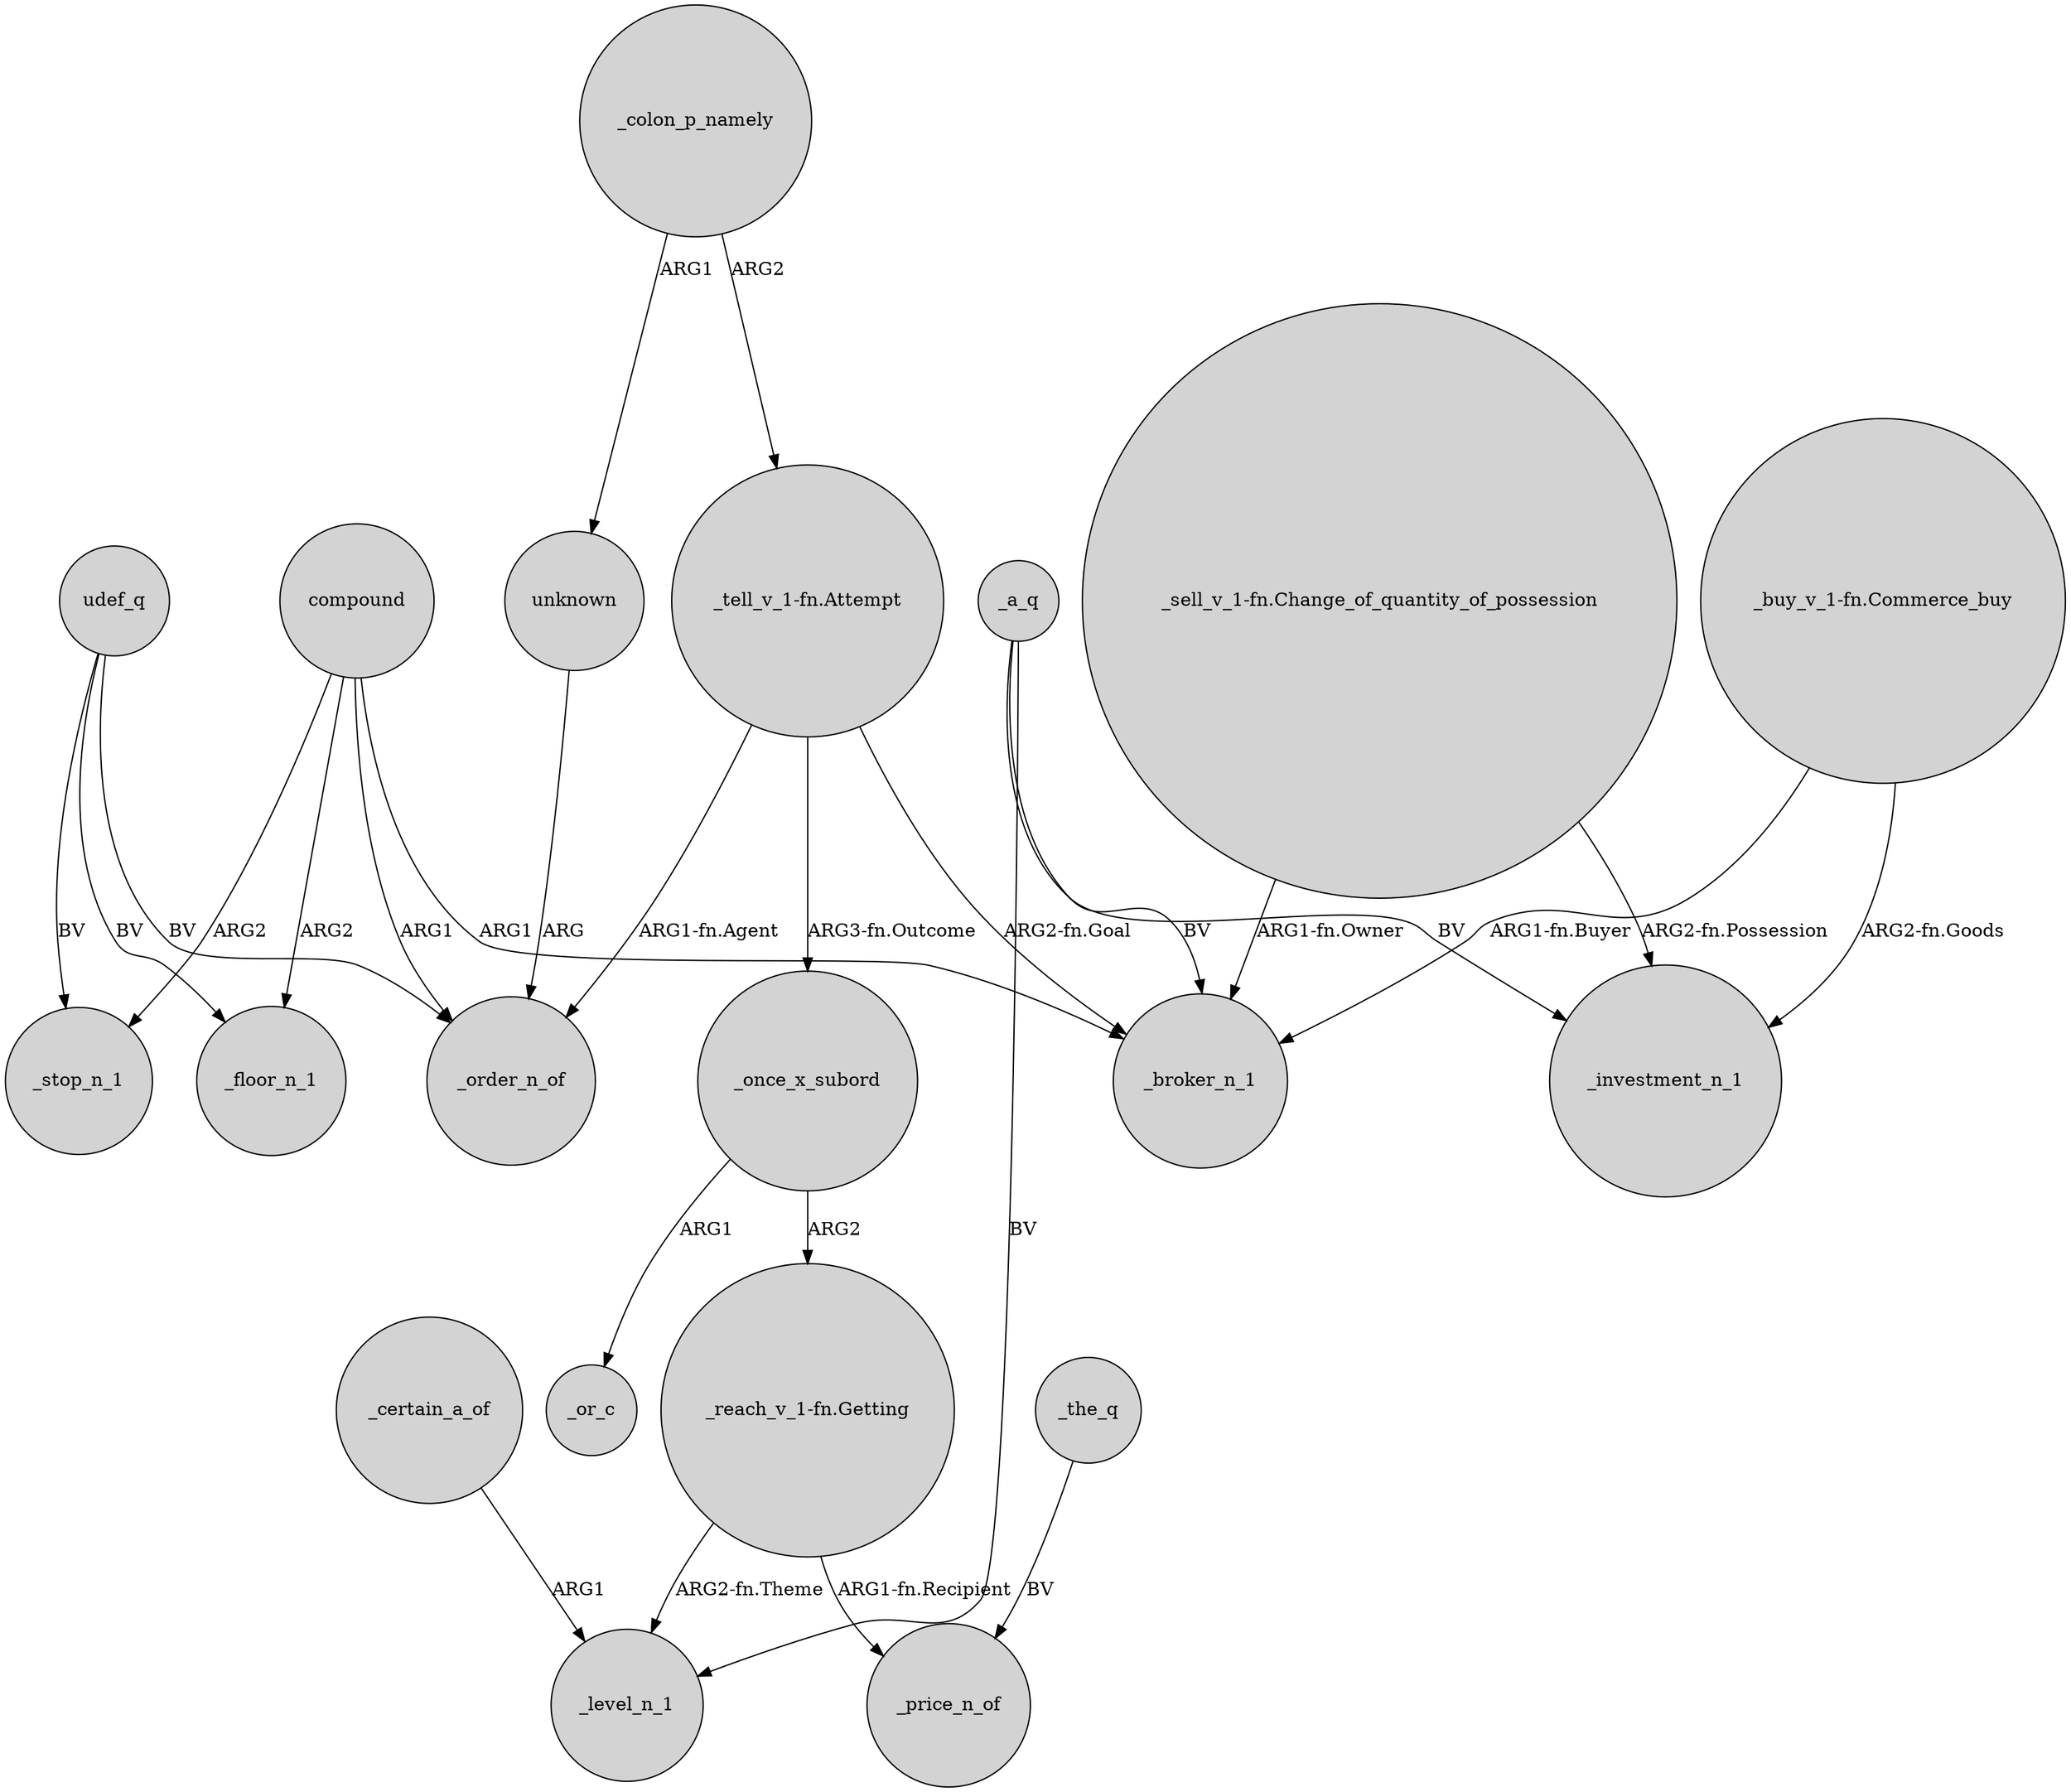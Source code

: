 digraph {
	node [shape=circle style=filled]
	_certain_a_of -> _level_n_1 [label=ARG1]
	compound -> _order_n_of [label=ARG1]
	"_reach_v_1-fn.Getting" -> _level_n_1 [label="ARG2-fn.Theme"]
	"_sell_v_1-fn.Change_of_quantity_of_possession" -> _investment_n_1 [label="ARG2-fn.Possession"]
	_once_x_subord -> "_reach_v_1-fn.Getting" [label=ARG2]
	compound -> _floor_n_1 [label=ARG2]
	compound -> _broker_n_1 [label=ARG1]
	udef_q -> _order_n_of [label=BV]
	_colon_p_namely -> "_tell_v_1-fn.Attempt" [label=ARG2]
	"_buy_v_1-fn.Commerce_buy" -> _investment_n_1 [label="ARG2-fn.Goods"]
	_a_q -> _broker_n_1 [label=BV]
	compound -> _stop_n_1 [label=ARG2]
	"_tell_v_1-fn.Attempt" -> _broker_n_1 [label="ARG2-fn.Goal"]
	"_reach_v_1-fn.Getting" -> _price_n_of [label="ARG1-fn.Recipient"]
	_once_x_subord -> _or_c [label=ARG1]
	"_tell_v_1-fn.Attempt" -> _order_n_of [label="ARG1-fn.Agent"]
	udef_q -> _stop_n_1 [label=BV]
	unknown -> _order_n_of [label=ARG]
	_a_q -> _level_n_1 [label=BV]
	"_tell_v_1-fn.Attempt" -> _once_x_subord [label="ARG3-fn.Outcome"]
	_a_q -> _investment_n_1 [label=BV]
	"_sell_v_1-fn.Change_of_quantity_of_possession" -> _broker_n_1 [label="ARG1-fn.Owner"]
	"_buy_v_1-fn.Commerce_buy" -> _broker_n_1 [label="ARG1-fn.Buyer"]
	_colon_p_namely -> unknown [label=ARG1]
	_the_q -> _price_n_of [label=BV]
	udef_q -> _floor_n_1 [label=BV]
}
